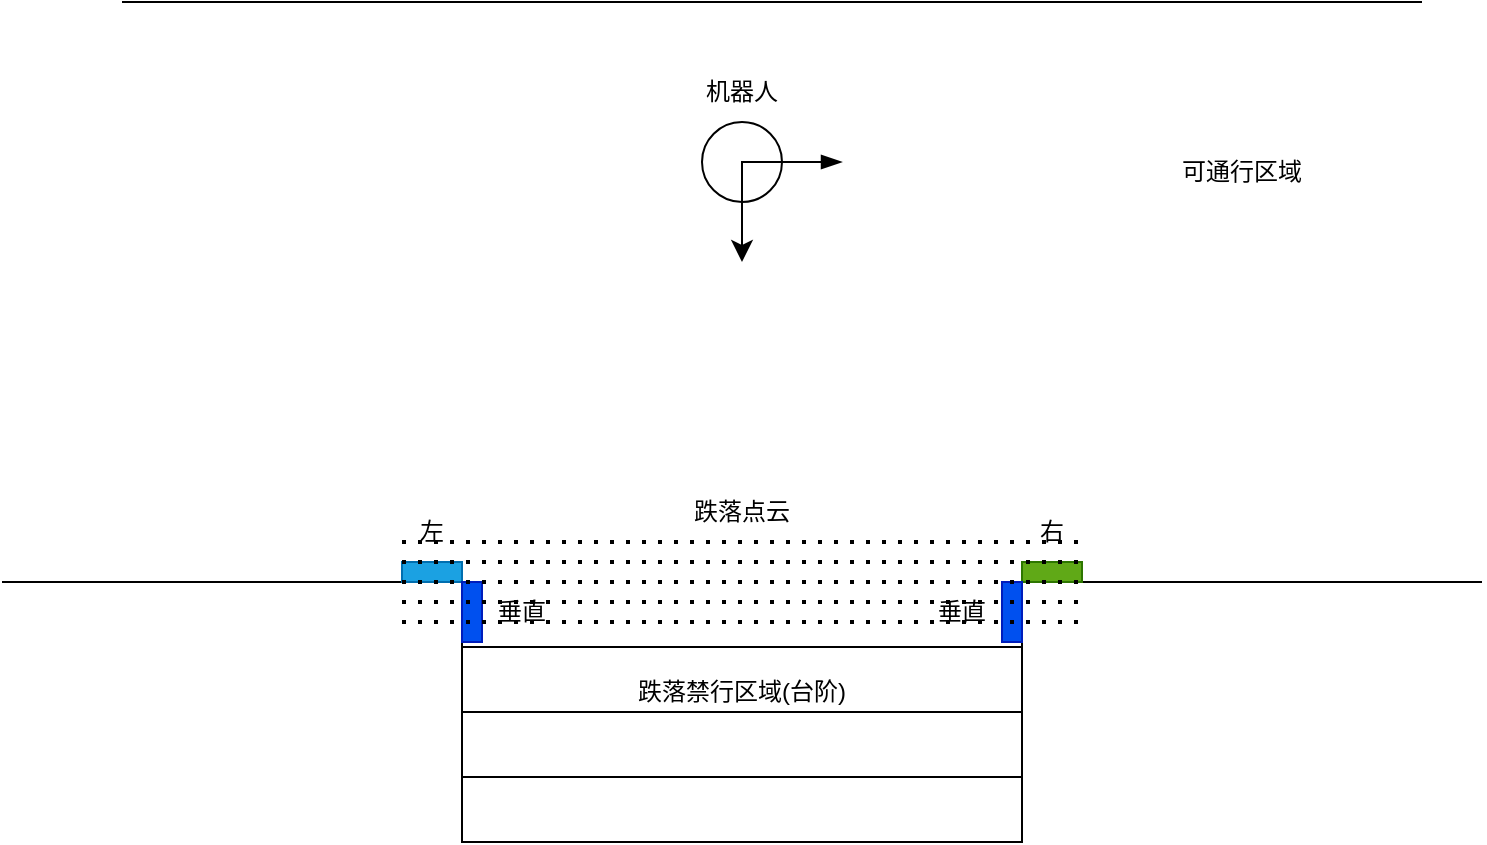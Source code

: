 <mxfile version="27.1.6" pages="2">
  <diagram name="第 1 页" id="oaW-cxM7JzAe5mLxtj9z">
    <mxGraphModel dx="1019" dy="566" grid="0" gridSize="10" guides="1" tooltips="1" connect="1" arrows="1" fold="1" page="1" pageScale="1" pageWidth="850" pageHeight="1100" math="0" shadow="0">
      <root>
        <mxCell id="0" />
        <mxCell id="1" parent="0" />
        <mxCell id="moQrrv2r5H9GA5ccFNdd-1" value="" style="shape=partialRectangle;whiteSpace=wrap;html=1;bottom=1;right=1;left=1;top=0;fillColor=none;routingCenterX=-0.5;" vertex="1" parent="1">
          <mxGeometry x="300" y="310" width="280" height="130" as="geometry" />
        </mxCell>
        <mxCell id="moQrrv2r5H9GA5ccFNdd-6" value="" style="endArrow=none;html=1;rounded=0;entryX=0;entryY=0;entryDx=0;entryDy=0;" edge="1" parent="1" target="moQrrv2r5H9GA5ccFNdd-1">
          <mxGeometry width="50" height="50" relative="1" as="geometry">
            <mxPoint x="70" y="310" as="sourcePoint" />
            <mxPoint x="450" y="370" as="targetPoint" />
          </mxGeometry>
        </mxCell>
        <mxCell id="moQrrv2r5H9GA5ccFNdd-7" value="" style="endArrow=none;html=1;rounded=0;entryX=1;entryY=0;entryDx=0;entryDy=0;" edge="1" parent="1" target="moQrrv2r5H9GA5ccFNdd-1">
          <mxGeometry width="50" height="50" relative="1" as="geometry">
            <mxPoint x="810" y="310" as="sourcePoint" />
            <mxPoint x="450" y="370" as="targetPoint" />
          </mxGeometry>
        </mxCell>
        <mxCell id="moQrrv2r5H9GA5ccFNdd-8" value="" style="endArrow=none;html=1;rounded=0;exitX=0;exitY=0.75;exitDx=0;exitDy=0;entryX=1;entryY=0.75;entryDx=0;entryDy=0;" edge="1" parent="1" source="moQrrv2r5H9GA5ccFNdd-1" target="moQrrv2r5H9GA5ccFNdd-1">
          <mxGeometry width="50" height="50" relative="1" as="geometry">
            <mxPoint x="400" y="420" as="sourcePoint" />
            <mxPoint x="450" y="370" as="targetPoint" />
          </mxGeometry>
        </mxCell>
        <mxCell id="moQrrv2r5H9GA5ccFNdd-9" value="" style="endArrow=none;html=1;rounded=0;exitX=0;exitY=0.5;exitDx=0;exitDy=0;entryX=1;entryY=0.5;entryDx=0;entryDy=0;" edge="1" parent="1" source="moQrrv2r5H9GA5ccFNdd-1" target="moQrrv2r5H9GA5ccFNdd-1">
          <mxGeometry width="50" height="50" relative="1" as="geometry">
            <mxPoint x="400" y="420" as="sourcePoint" />
            <mxPoint x="450" y="370" as="targetPoint" />
          </mxGeometry>
        </mxCell>
        <mxCell id="moQrrv2r5H9GA5ccFNdd-10" value="" style="endArrow=none;html=1;rounded=0;entryX=1;entryY=0.25;entryDx=0;entryDy=0;exitX=0;exitY=0.25;exitDx=0;exitDy=0;" edge="1" parent="1" source="moQrrv2r5H9GA5ccFNdd-1" target="moQrrv2r5H9GA5ccFNdd-1">
          <mxGeometry width="50" height="50" relative="1" as="geometry">
            <mxPoint x="290" y="340" as="sourcePoint" />
            <mxPoint x="450" y="370" as="targetPoint" />
          </mxGeometry>
        </mxCell>
        <mxCell id="moQrrv2r5H9GA5ccFNdd-14" value="" style="ellipse;whiteSpace=wrap;html=1;aspect=fixed;" vertex="1" parent="1">
          <mxGeometry x="420" y="80" width="40" height="40" as="geometry" />
        </mxCell>
        <mxCell id="moQrrv2r5H9GA5ccFNdd-15" value="" style="edgeStyle=segmentEdgeStyle;endArrow=classic;html=1;curved=0;rounded=0;endSize=8;startSize=8;startArrow=blockThin;startFill=1;" edge="1" parent="1">
          <mxGeometry width="50" height="50" relative="1" as="geometry">
            <mxPoint x="490" y="100" as="sourcePoint" />
            <mxPoint x="440" y="150" as="targetPoint" />
          </mxGeometry>
        </mxCell>
        <mxCell id="moQrrv2r5H9GA5ccFNdd-17" value="" style="rounded=0;whiteSpace=wrap;html=1;fillColor=#60a917;fontColor=#ffffff;strokeColor=#2D7600;" vertex="1" parent="1">
          <mxGeometry x="580" y="300" width="30" height="10" as="geometry" />
        </mxCell>
        <mxCell id="moQrrv2r5H9GA5ccFNdd-19" value="" style="rounded=0;whiteSpace=wrap;html=1;fillColor=#1ba1e2;fontColor=#ffffff;strokeColor=#006EAF;" vertex="1" parent="1">
          <mxGeometry x="270" y="300" width="30" height="10" as="geometry" />
        </mxCell>
        <mxCell id="moQrrv2r5H9GA5ccFNdd-20" value="" style="rounded=0;whiteSpace=wrap;html=1;fillColor=#0050ef;fontColor=#ffffff;strokeColor=#001DBC;" vertex="1" parent="1">
          <mxGeometry x="570" y="310" width="10" height="30" as="geometry" />
        </mxCell>
        <mxCell id="moQrrv2r5H9GA5ccFNdd-21" value="" style="rounded=0;whiteSpace=wrap;html=1;fillColor=#0050ef;fontColor=#ffffff;strokeColor=#001DBC;" vertex="1" parent="1">
          <mxGeometry x="300" y="310" width="10" height="30" as="geometry" />
        </mxCell>
        <mxCell id="moQrrv2r5H9GA5ccFNdd-22" value="" style="endArrow=none;html=1;rounded=0;" edge="1" parent="1">
          <mxGeometry width="50" height="50" relative="1" as="geometry">
            <mxPoint x="130" y="20" as="sourcePoint" />
            <mxPoint x="780" y="20" as="targetPoint" />
          </mxGeometry>
        </mxCell>
        <mxCell id="moQrrv2r5H9GA5ccFNdd-24" value="机器人" style="text;html=1;align=center;verticalAlign=middle;whiteSpace=wrap;rounded=0;" vertex="1" parent="1">
          <mxGeometry x="410" y="50" width="60" height="30" as="geometry" />
        </mxCell>
        <mxCell id="moQrrv2r5H9GA5ccFNdd-25" value="右" style="text;html=1;align=center;verticalAlign=middle;whiteSpace=wrap;rounded=0;" vertex="1" parent="1">
          <mxGeometry x="565" y="270" width="60" height="30" as="geometry" />
        </mxCell>
        <mxCell id="moQrrv2r5H9GA5ccFNdd-26" value="左" style="text;html=1;align=center;verticalAlign=middle;whiteSpace=wrap;rounded=0;" vertex="1" parent="1">
          <mxGeometry x="255" y="270" width="60" height="30" as="geometry" />
        </mxCell>
        <mxCell id="moQrrv2r5H9GA5ccFNdd-27" value="垂直" style="text;html=1;align=center;verticalAlign=middle;whiteSpace=wrap;rounded=0;" vertex="1" parent="1">
          <mxGeometry x="520" y="310" width="60" height="30" as="geometry" />
        </mxCell>
        <mxCell id="moQrrv2r5H9GA5ccFNdd-28" value="垂直" style="text;html=1;align=center;verticalAlign=middle;whiteSpace=wrap;rounded=0;" vertex="1" parent="1">
          <mxGeometry x="300" y="310" width="60" height="30" as="geometry" />
        </mxCell>
        <mxCell id="moQrrv2r5H9GA5ccFNdd-29" value="" style="endArrow=none;dashed=1;html=1;dashPattern=1 3;strokeWidth=2;rounded=0;" edge="1" parent="1">
          <mxGeometry width="50" height="50" relative="1" as="geometry">
            <mxPoint x="270" y="310" as="sourcePoint" />
            <mxPoint x="610" y="310" as="targetPoint" />
          </mxGeometry>
        </mxCell>
        <mxCell id="moQrrv2r5H9GA5ccFNdd-30" value="" style="endArrow=none;dashed=1;html=1;dashPattern=1 3;strokeWidth=2;rounded=0;" edge="1" parent="1">
          <mxGeometry width="50" height="50" relative="1" as="geometry">
            <mxPoint x="270" y="300" as="sourcePoint" />
            <mxPoint x="610" y="300" as="targetPoint" />
          </mxGeometry>
        </mxCell>
        <mxCell id="moQrrv2r5H9GA5ccFNdd-31" value="" style="endArrow=none;dashed=1;html=1;dashPattern=1 3;strokeWidth=2;rounded=0;" edge="1" parent="1">
          <mxGeometry width="50" height="50" relative="1" as="geometry">
            <mxPoint x="270" y="290" as="sourcePoint" />
            <mxPoint x="610" y="290" as="targetPoint" />
          </mxGeometry>
        </mxCell>
        <mxCell id="moQrrv2r5H9GA5ccFNdd-32" value="" style="endArrow=none;dashed=1;html=1;dashPattern=1 3;strokeWidth=2;rounded=0;" edge="1" parent="1">
          <mxGeometry width="50" height="50" relative="1" as="geometry">
            <mxPoint x="270" y="320" as="sourcePoint" />
            <mxPoint x="610" y="320" as="targetPoint" />
          </mxGeometry>
        </mxCell>
        <mxCell id="moQrrv2r5H9GA5ccFNdd-33" value="" style="endArrow=none;dashed=1;html=1;dashPattern=1 3;strokeWidth=2;rounded=0;" edge="1" parent="1">
          <mxGeometry width="50" height="50" relative="1" as="geometry">
            <mxPoint x="270" y="330" as="sourcePoint" />
            <mxPoint x="610" y="330" as="targetPoint" />
          </mxGeometry>
        </mxCell>
        <mxCell id="moQrrv2r5H9GA5ccFNdd-34" value="跌落禁行区域(台阶)" style="text;html=1;align=center;verticalAlign=middle;whiteSpace=wrap;rounded=0;" vertex="1" parent="1">
          <mxGeometry x="385" y="350" width="110" height="30" as="geometry" />
        </mxCell>
        <mxCell id="moQrrv2r5H9GA5ccFNdd-35" value="可通行区域" style="text;html=1;align=center;verticalAlign=middle;whiteSpace=wrap;rounded=0;" vertex="1" parent="1">
          <mxGeometry x="650" y="90" width="80" height="30" as="geometry" />
        </mxCell>
        <mxCell id="moQrrv2r5H9GA5ccFNdd-36" value="跌落点云" style="text;html=1;align=center;verticalAlign=middle;whiteSpace=wrap;rounded=0;" vertex="1" parent="1">
          <mxGeometry x="400" y="260" width="80" height="30" as="geometry" />
        </mxCell>
      </root>
    </mxGraphModel>
  </diagram>
  <diagram id="Uniu32sniUKPQdkgWoRt" name="第 2 页">
    <mxGraphModel dx="1146" dy="637" grid="0" gridSize="10" guides="1" tooltips="1" connect="1" arrows="1" fold="1" page="1" pageScale="1" pageWidth="850" pageHeight="1100" math="0" shadow="0">
      <root>
        <mxCell id="0" />
        <mxCell id="1" parent="0" />
        <mxCell id="816XI_aq6dK8sHuZ7ELW-1" value="" style="rounded=0;whiteSpace=wrap;html=1;fillColor=#1ba1e2;fontColor=#ffffff;strokeColor=#006EAF;" vertex="1" parent="1">
          <mxGeometry x="262" y="99" width="292" height="127" as="geometry" />
        </mxCell>
        <mxCell id="3XAIczwIwYPzr7UfGXEG-1" value="" style="rounded=0;whiteSpace=wrap;html=1;" vertex="1" parent="1">
          <mxGeometry x="282" y="112.5" width="29" height="100" as="geometry" />
        </mxCell>
        <mxCell id="3XAIczwIwYPzr7UfGXEG-2" value="" style="rounded=0;whiteSpace=wrap;html=1;" vertex="1" parent="1">
          <mxGeometry x="366" y="112.5" width="29" height="100" as="geometry" />
        </mxCell>
        <mxCell id="3XAIczwIwYPzr7UfGXEG-3" value="" style="rounded=0;whiteSpace=wrap;html=1;" vertex="1" parent="1">
          <mxGeometry x="500" y="112.5" width="29" height="100" as="geometry" />
        </mxCell>
        <mxCell id="3XAIczwIwYPzr7UfGXEG-5" value="" style="shape=curlyBracket;whiteSpace=wrap;html=1;rounded=1;labelPosition=left;verticalLabelPosition=middle;align=right;verticalAlign=middle;rotation=90;" vertex="1" parent="1">
          <mxGeometry x="329" y="45" width="20" height="86" as="geometry" />
        </mxCell>
        <mxCell id="3XAIczwIwYPzr7UfGXEG-6" value="" style="shape=curlyBracket;whiteSpace=wrap;html=1;rounded=1;labelPosition=left;verticalLabelPosition=middle;align=right;verticalAlign=middle;rotation=90;" vertex="1" parent="1">
          <mxGeometry x="439" y="21" width="20" height="134" as="geometry" />
        </mxCell>
        <mxCell id="3XAIczwIwYPzr7UfGXEG-7" value="" style="shape=curlyBracket;whiteSpace=wrap;html=1;rounded=1;labelPosition=left;verticalLabelPosition=middle;align=right;verticalAlign=middle;rotation=-90;" vertex="1" parent="1">
          <mxGeometry x="504" y="228" width="20" height="28" as="geometry" />
        </mxCell>
        <mxCell id="3XAIczwIwYPzr7UfGXEG-8" value="0.12m" style="text;html=1;align=center;verticalAlign=middle;whiteSpace=wrap;rounded=0;" vertex="1" parent="1">
          <mxGeometry x="309" y="45" width="60" height="30" as="geometry" />
        </mxCell>
        <mxCell id="3XAIczwIwYPzr7UfGXEG-9" value="0.18m" style="text;html=1;align=center;verticalAlign=middle;whiteSpace=wrap;rounded=0;" vertex="1" parent="1">
          <mxGeometry x="419" y="47" width="60" height="30" as="geometry" />
        </mxCell>
        <mxCell id="3XAIczwIwYPzr7UfGXEG-10" value="0.05m" style="text;html=1;align=center;verticalAlign=middle;whiteSpace=wrap;rounded=0;" vertex="1" parent="1">
          <mxGeometry x="487" y="248" width="60" height="30" as="geometry" />
        </mxCell>
        <mxCell id="3XAIczwIwYPzr7UfGXEG-11" value="左激光贴" style="text;html=1;align=center;verticalAlign=middle;whiteSpace=wrap;rounded=0;" vertex="1" parent="1">
          <mxGeometry x="378" y="268" width="60" height="30" as="geometry" />
        </mxCell>
        <mxCell id="3XAIczwIwYPzr7UfGXEG-12" value="" style="rounded=0;whiteSpace=wrap;html=1;fillColor=#60a917;fontColor=#ffffff;strokeColor=#2D7600;" vertex="1" parent="1">
          <mxGeometry x="262" y="374" width="292" height="127" as="geometry" />
        </mxCell>
        <mxCell id="3XAIczwIwYPzr7UfGXEG-13" value="" style="rounded=0;whiteSpace=wrap;html=1;" vertex="1" parent="1">
          <mxGeometry x="282" y="387.5" width="29" height="100" as="geometry" />
        </mxCell>
        <mxCell id="3XAIczwIwYPzr7UfGXEG-14" value="" style="rounded=0;whiteSpace=wrap;html=1;" vertex="1" parent="1">
          <mxGeometry x="430" y="390" width="29" height="100" as="geometry" />
        </mxCell>
        <mxCell id="3XAIczwIwYPzr7UfGXEG-15" value="" style="rounded=0;whiteSpace=wrap;html=1;" vertex="1" parent="1">
          <mxGeometry x="500" y="387.5" width="29" height="100" as="geometry" />
        </mxCell>
        <mxCell id="3XAIczwIwYPzr7UfGXEG-16" value="" style="shape=curlyBracket;whiteSpace=wrap;html=1;rounded=1;labelPosition=left;verticalLabelPosition=middle;align=right;verticalAlign=middle;rotation=90;" vertex="1" parent="1">
          <mxGeometry x="361" y="288" width="20" height="150" as="geometry" />
        </mxCell>
        <mxCell id="3XAIczwIwYPzr7UfGXEG-17" value="" style="shape=curlyBracket;whiteSpace=wrap;html=1;rounded=1;labelPosition=left;verticalLabelPosition=middle;align=right;verticalAlign=middle;rotation=90;" vertex="1" parent="1">
          <mxGeometry x="471.5" y="328.5" width="20" height="69" as="geometry" />
        </mxCell>
        <mxCell id="3XAIczwIwYPzr7UfGXEG-18" value="" style="shape=curlyBracket;whiteSpace=wrap;html=1;rounded=1;labelPosition=left;verticalLabelPosition=middle;align=right;verticalAlign=middle;rotation=-90;" vertex="1" parent="1">
          <mxGeometry x="504" y="503" width="20" height="28" as="geometry" />
        </mxCell>
        <mxCell id="3XAIczwIwYPzr7UfGXEG-19" value="0.18m" style="text;html=1;align=center;verticalAlign=middle;whiteSpace=wrap;rounded=0;" vertex="1" parent="1">
          <mxGeometry x="343" y="321" width="60" height="30" as="geometry" />
        </mxCell>
        <mxCell id="3XAIczwIwYPzr7UfGXEG-20" value="0.12m" style="text;html=1;align=center;verticalAlign=middle;whiteSpace=wrap;rounded=0;" vertex="1" parent="1">
          <mxGeometry x="451.5" y="323" width="60" height="30" as="geometry" />
        </mxCell>
        <mxCell id="3XAIczwIwYPzr7UfGXEG-21" value="0.05m" style="text;html=1;align=center;verticalAlign=middle;whiteSpace=wrap;rounded=0;" vertex="1" parent="1">
          <mxGeometry x="487" y="523" width="60" height="30" as="geometry" />
        </mxCell>
        <mxCell id="3XAIczwIwYPzr7UfGXEG-22" value="右激光贴" style="text;html=1;align=center;verticalAlign=middle;whiteSpace=wrap;rounded=0;" vertex="1" parent="1">
          <mxGeometry x="378" y="543" width="60" height="30" as="geometry" />
        </mxCell>
        <mxCell id="3XAIczwIwYPzr7UfGXEG-24" value="" style="rounded=0;whiteSpace=wrap;html=1;fillColor=#0050ef;fontColor=#ffffff;strokeColor=#001DBC;" vertex="1" parent="1">
          <mxGeometry x="262" y="653" width="292" height="127" as="geometry" />
        </mxCell>
        <mxCell id="3XAIczwIwYPzr7UfGXEG-25" value="" style="rounded=0;whiteSpace=wrap;html=1;" vertex="1" parent="1">
          <mxGeometry x="282" y="666.5" width="29" height="100" as="geometry" />
        </mxCell>
        <mxCell id="3XAIczwIwYPzr7UfGXEG-26" value="" style="rounded=0;whiteSpace=wrap;html=1;" vertex="1" parent="1">
          <mxGeometry x="393.5" y="666.5" width="29" height="100" as="geometry" />
        </mxCell>
        <mxCell id="3XAIczwIwYPzr7UfGXEG-27" value="" style="rounded=0;whiteSpace=wrap;html=1;" vertex="1" parent="1">
          <mxGeometry x="500" y="666.5" width="29" height="100" as="geometry" />
        </mxCell>
        <mxCell id="3XAIczwIwYPzr7UfGXEG-28" value="" style="shape=curlyBracket;whiteSpace=wrap;html=1;rounded=1;labelPosition=left;verticalLabelPosition=middle;align=right;verticalAlign=middle;rotation=90;" vertex="1" parent="1">
          <mxGeometry x="342" y="586" width="20" height="112" as="geometry" />
        </mxCell>
        <mxCell id="3XAIczwIwYPzr7UfGXEG-29" value="" style="shape=curlyBracket;whiteSpace=wrap;html=1;rounded=1;labelPosition=left;verticalLabelPosition=middle;align=right;verticalAlign=middle;rotation=90;" vertex="1" parent="1">
          <mxGeometry x="451.75" y="587.75" width="20" height="108.5" as="geometry" />
        </mxCell>
        <mxCell id="3XAIczwIwYPzr7UfGXEG-30" value="" style="shape=curlyBracket;whiteSpace=wrap;html=1;rounded=1;labelPosition=left;verticalLabelPosition=middle;align=right;verticalAlign=middle;rotation=-90;" vertex="1" parent="1">
          <mxGeometry x="504" y="782" width="20" height="28" as="geometry" />
        </mxCell>
        <mxCell id="3XAIczwIwYPzr7UfGXEG-31" value="0.15m" style="text;html=1;align=center;verticalAlign=middle;whiteSpace=wrap;rounded=0;" vertex="1" parent="1">
          <mxGeometry x="322" y="602" width="60" height="30" as="geometry" />
        </mxCell>
        <mxCell id="3XAIczwIwYPzr7UfGXEG-32" value="0.15m" style="text;html=1;align=center;verticalAlign=middle;whiteSpace=wrap;rounded=0;" vertex="1" parent="1">
          <mxGeometry x="431.5" y="602" width="60" height="30" as="geometry" />
        </mxCell>
        <mxCell id="3XAIczwIwYPzr7UfGXEG-33" value="0.05m" style="text;html=1;align=center;verticalAlign=middle;whiteSpace=wrap;rounded=0;" vertex="1" parent="1">
          <mxGeometry x="487" y="802" width="60" height="30" as="geometry" />
        </mxCell>
        <mxCell id="3XAIczwIwYPzr7UfGXEG-34" value="垂直激光贴" style="text;html=1;align=center;verticalAlign=middle;whiteSpace=wrap;rounded=0;" vertex="1" parent="1">
          <mxGeometry x="378" y="822" width="67" height="30" as="geometry" />
        </mxCell>
      </root>
    </mxGraphModel>
  </diagram>
</mxfile>
